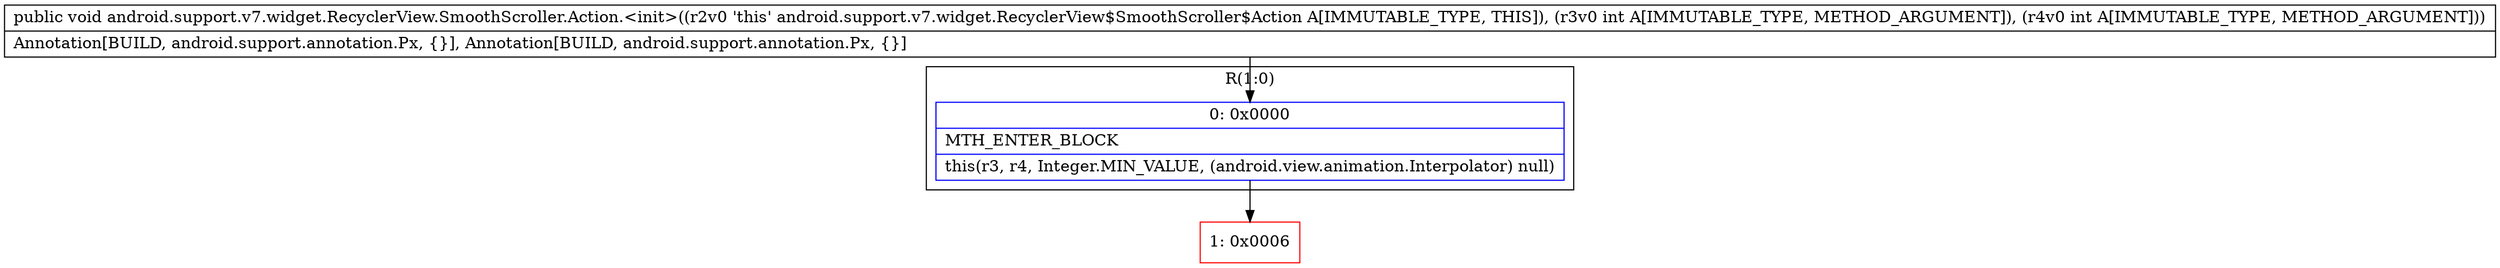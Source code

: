 digraph "CFG forandroid.support.v7.widget.RecyclerView.SmoothScroller.Action.\<init\>(II)V" {
subgraph cluster_Region_701751579 {
label = "R(1:0)";
node [shape=record,color=blue];
Node_0 [shape=record,label="{0\:\ 0x0000|MTH_ENTER_BLOCK\l|this(r3, r4, Integer.MIN_VALUE, (android.view.animation.Interpolator) null)\l}"];
}
Node_1 [shape=record,color=red,label="{1\:\ 0x0006}"];
MethodNode[shape=record,label="{public void android.support.v7.widget.RecyclerView.SmoothScroller.Action.\<init\>((r2v0 'this' android.support.v7.widget.RecyclerView$SmoothScroller$Action A[IMMUTABLE_TYPE, THIS]), (r3v0 int A[IMMUTABLE_TYPE, METHOD_ARGUMENT]), (r4v0 int A[IMMUTABLE_TYPE, METHOD_ARGUMENT]))  | Annotation[BUILD, android.support.annotation.Px, \{\}], Annotation[BUILD, android.support.annotation.Px, \{\}]\l}"];
MethodNode -> Node_0;
Node_0 -> Node_1;
}

